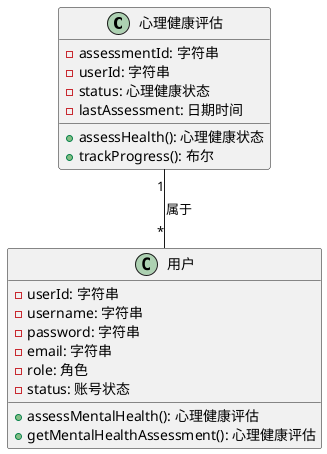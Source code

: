 @startuml

class 心理健康评估 {
  -assessmentId: 字符串
  -userId: 字符串
  -status: 心理健康状态
  -lastAssessment: 日期时间
  +assessHealth(): 心理健康状态
  +trackProgress(): 布尔
}

class 用户 {
  -userId: 字符串
  -username: 字符串
  -password: 字符串
  -email: 字符串
  -role: 角色
  -status: 账号状态
  +assessMentalHealth(): 心理健康评估
  +getMentalHealthAssessment(): 心理健康评估
}

心理健康评估 "1" -- "*" 用户 : "属于"

@enduml
